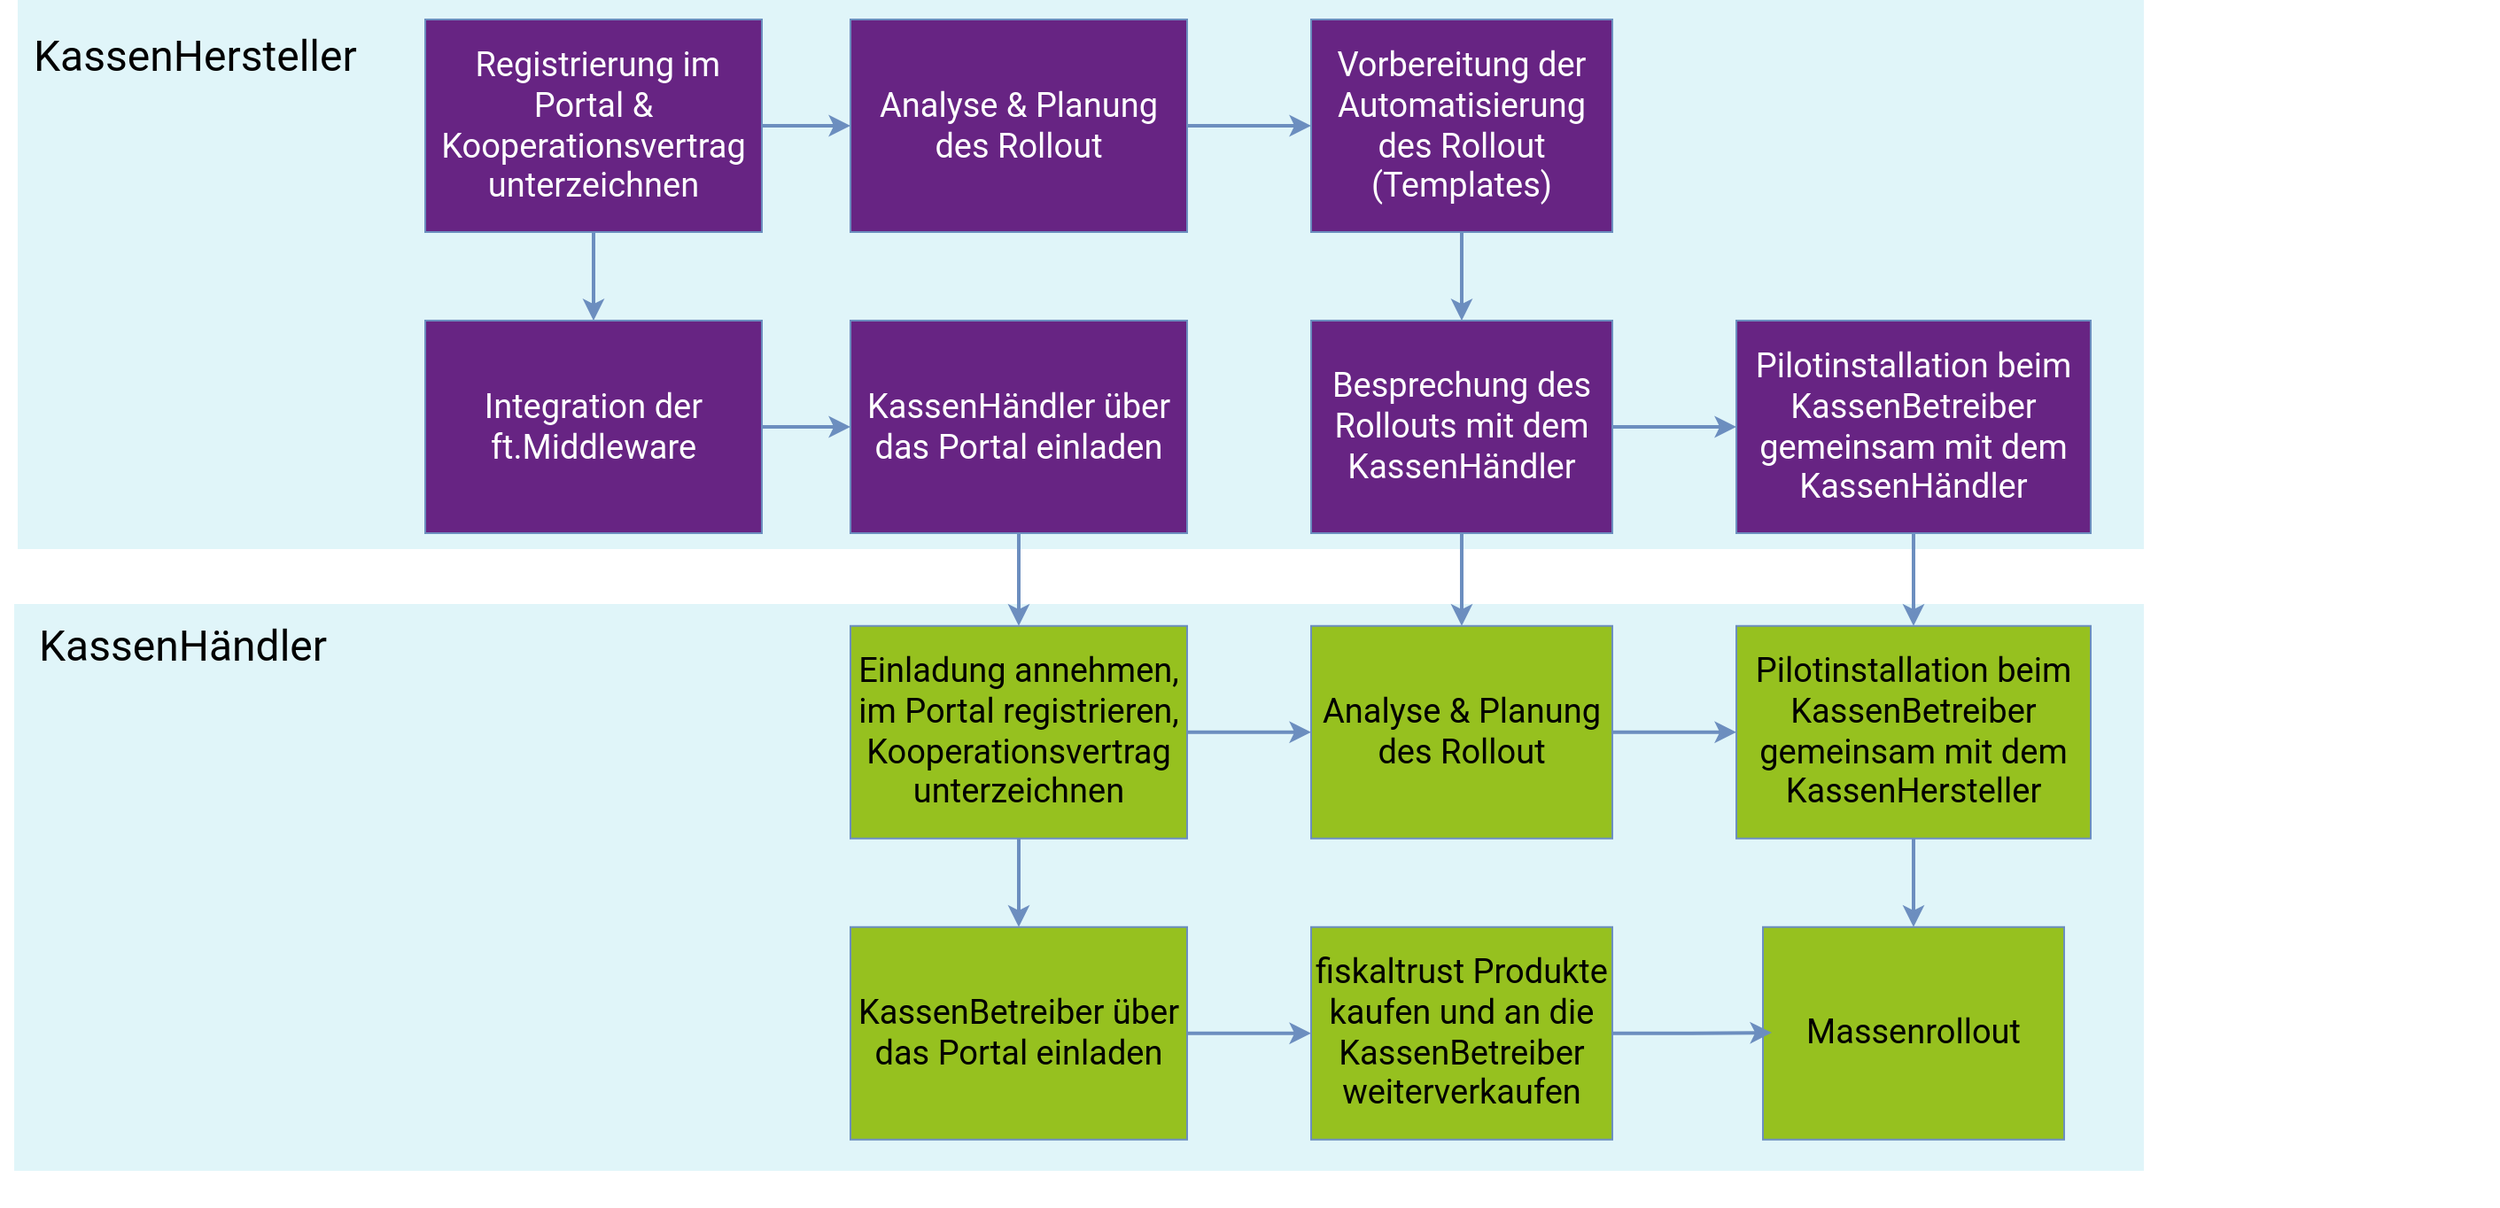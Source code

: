 <mxfile version="13.9.9" type="device"><diagram id="Iw5pZHYPlJWXZ39yE20U" name="Page-1"><mxGraphModel dx="1106" dy="1183" grid="1" gridSize="10" guides="1" tooltips="1" connect="1" arrows="1" fold="1" page="0" pageScale="1" pageWidth="827" pageHeight="1169" math="0" shadow="0"><root><mxCell id="0"/><mxCell id="1" parent="0"/><mxCell id="CatUvQff9bPDwD3BzPvU-1" value="" style="group" vertex="1" connectable="0" parent="1"><mxGeometry x="160" y="-21" width="1400" height="170" as="geometry"/></mxCell><mxCell id="CatUvQff9bPDwD3BzPvU-2" value="" style="strokeColor=none;opacity=30;fillColor=#99dceb;" vertex="1" parent="CatUvQff9bPDwD3BzPvU-1"><mxGeometry y="-140" width="1200" height="310" as="geometry"/></mxCell><mxCell id="CatUvQff9bPDwD3BzPvU-3" value="" style="group;align=left;" vertex="1" connectable="0" parent="1"><mxGeometry x="150" y="180" width="1408" height="340" as="geometry"/></mxCell><mxCell id="CatUvQff9bPDwD3BzPvU-4" value="" style="strokeColor=none;opacity=30;fillColor=#99dceb;" vertex="1" parent="CatUvQff9bPDwD3BzPvU-3"><mxGeometry x="8" width="1202" height="320" as="geometry"/></mxCell><mxCell id="CatUvQff9bPDwD3BzPvU-5" value="&lt;p&gt;&lt;font face=&quot;Roboto&quot; style=&quot;font-size: 24px&quot;&gt;KassenHändler&lt;/font&gt;&lt;/p&gt;" style="text;html=1;strokeColor=none;fillColor=none;align=left;verticalAlign=middle;whiteSpace=wrap;rounded=0;" vertex="1" parent="CatUvQff9bPDwD3BzPvU-3"><mxGeometry x="20" y="12.377" width="270" height="23.636" as="geometry"/></mxCell><mxCell id="CatUvQff9bPDwD3BzPvU-6" value="&lt;font face=&quot;Roboto&quot; data-font-src=&quot;https://fonts.googleapis.com/css?family=Roboto&quot; style=&quot;font-size: 19px&quot;&gt;Einladung annehmen, im Portal registrieren, Kooperationsvertrag unterzeichnen&lt;/font&gt;" style="rounded=0;whiteSpace=wrap;html=1;strokeColor=#6c8ebf;fillColor=#96C11F;" vertex="1" parent="CatUvQff9bPDwD3BzPvU-3"><mxGeometry x="480" y="12.38" width="190" height="120" as="geometry"/></mxCell><mxCell id="CatUvQff9bPDwD3BzPvU-7" value="&lt;font face=&quot;Roboto&quot; style=&quot;font-size: 19px&quot;&gt;KassenBetreiber über das Portal einladen&lt;/font&gt;" style="rounded=0;whiteSpace=wrap;html=1;strokeColor=#6c8ebf;fillColor=#96C11F;" vertex="1" parent="CatUvQff9bPDwD3BzPvU-3"><mxGeometry x="480" y="182.38" width="190" height="120" as="geometry"/></mxCell><mxCell id="CatUvQff9bPDwD3BzPvU-8" value="" style="edgeStyle=orthogonalEdgeStyle;rounded=0;orthogonalLoop=1;jettySize=auto;html=1;fillColor=#dae8fc;strokeColor=#6c8ebf;strokeWidth=2;" edge="1" parent="CatUvQff9bPDwD3BzPvU-3" source="CatUvQff9bPDwD3BzPvU-6" target="CatUvQff9bPDwD3BzPvU-7"><mxGeometry relative="1" as="geometry"/></mxCell><mxCell id="CatUvQff9bPDwD3BzPvU-9" value="&lt;font face=&quot;Roboto&quot; style=&quot;font-size: 19px&quot;&gt;Analyse &amp;amp; Planung des Rollout&lt;/font&gt;" style="rounded=0;whiteSpace=wrap;html=1;strokeColor=#6c8ebf;fillColor=#96C11F;" vertex="1" parent="CatUvQff9bPDwD3BzPvU-3"><mxGeometry x="740" y="12.38" width="170" height="120" as="geometry"/></mxCell><mxCell id="CatUvQff9bPDwD3BzPvU-10" value="" style="edgeStyle=orthogonalEdgeStyle;rounded=0;orthogonalLoop=1;jettySize=auto;html=1;fillColor=#dae8fc;strokeColor=#6c8ebf;exitX=1;exitY=0.5;exitDx=0;exitDy=0;entryX=0;entryY=0.5;entryDx=0;entryDy=0;strokeWidth=2;" edge="1" parent="CatUvQff9bPDwD3BzPvU-3" source="CatUvQff9bPDwD3BzPvU-6" target="CatUvQff9bPDwD3BzPvU-9"><mxGeometry relative="1" as="geometry"><mxPoint x="670" y="252.38" as="sourcePoint"/><mxPoint x="710" y="252.38" as="targetPoint"/></mxGeometry></mxCell><mxCell id="CatUvQff9bPDwD3BzPvU-11" value="&lt;font face=&quot;Roboto&quot; style=&quot;font-size: 19px&quot;&gt;fiskaltrust Produkte kaufen und an die KassenBetreiber weiterverkaufen&lt;/font&gt;" style="rounded=0;whiteSpace=wrap;html=1;strokeColor=#6c8ebf;fillColor=#96C11F;" vertex="1" parent="CatUvQff9bPDwD3BzPvU-3"><mxGeometry x="740" y="182.38" width="170" height="120" as="geometry"/></mxCell><mxCell id="CatUvQff9bPDwD3BzPvU-12" value="" style="edgeStyle=orthogonalEdgeStyle;rounded=0;orthogonalLoop=1;jettySize=auto;html=1;fillColor=#dae8fc;strokeColor=#6c8ebf;strokeWidth=2;" edge="1" parent="CatUvQff9bPDwD3BzPvU-3" source="CatUvQff9bPDwD3BzPvU-7" target="CatUvQff9bPDwD3BzPvU-11"><mxGeometry relative="1" as="geometry"><mxPoint x="700" y="242.38" as="targetPoint"/></mxGeometry></mxCell><mxCell id="CatUvQff9bPDwD3BzPvU-13" value="&lt;font face=&quot;Roboto&quot; style=&quot;font-size: 19px&quot;&gt;Pilotinstallation beim KassenBetreiber gemeinsam mit dem KassenHersteller&lt;/font&gt;" style="rounded=0;whiteSpace=wrap;html=1;strokeColor=#6c8ebf;fillColor=#96C11F;" vertex="1" parent="CatUvQff9bPDwD3BzPvU-3"><mxGeometry x="980" y="12.38" width="200" height="120" as="geometry"/></mxCell><mxCell id="CatUvQff9bPDwD3BzPvU-14" value="" style="edgeStyle=orthogonalEdgeStyle;rounded=0;orthogonalLoop=1;jettySize=auto;html=1;fillColor=#dae8fc;strokeColor=#6c8ebf;exitX=1;exitY=0.5;exitDx=0;exitDy=0;strokeWidth=2;" edge="1" parent="CatUvQff9bPDwD3BzPvU-3" source="CatUvQff9bPDwD3BzPvU-9" target="CatUvQff9bPDwD3BzPvU-13"><mxGeometry relative="1" as="geometry"><mxPoint x="430" y="82.38" as="sourcePoint"/><mxPoint x="510" y="82.38" as="targetPoint"/></mxGeometry></mxCell><mxCell id="CatUvQff9bPDwD3BzPvU-15" value="&lt;font face=&quot;Roboto&quot; style=&quot;font-size: 19px&quot;&gt;Massenrollout&lt;/font&gt;" style="rounded=0;whiteSpace=wrap;html=1;strokeColor=#6c8ebf;fillColor=#96C11F;" vertex="1" parent="CatUvQff9bPDwD3BzPvU-3"><mxGeometry x="995" y="182.38" width="170" height="120" as="geometry"/></mxCell><mxCell id="CatUvQff9bPDwD3BzPvU-16" value="" style="edgeStyle=orthogonalEdgeStyle;rounded=0;orthogonalLoop=1;jettySize=auto;html=1;fillColor=#dae8fc;strokeColor=#6c8ebf;entryX=0.5;entryY=0;entryDx=0;entryDy=0;strokeWidth=2;" edge="1" parent="CatUvQff9bPDwD3BzPvU-3" source="CatUvQff9bPDwD3BzPvU-13" target="CatUvQff9bPDwD3BzPvU-15"><mxGeometry relative="1" as="geometry"><mxPoint x="680" y="82.38" as="sourcePoint"/><mxPoint x="750" y="82.38" as="targetPoint"/></mxGeometry></mxCell><mxCell id="CatUvQff9bPDwD3BzPvU-17" value="" style="edgeStyle=orthogonalEdgeStyle;rounded=0;orthogonalLoop=1;jettySize=auto;html=1;fillColor=#dae8fc;strokeColor=#6c8ebf;exitX=1;exitY=0.5;exitDx=0;exitDy=0;strokeWidth=2;" edge="1" parent="CatUvQff9bPDwD3BzPvU-3" source="CatUvQff9bPDwD3BzPvU-11"><mxGeometry relative="1" as="geometry"><mxPoint x="670" y="252.38" as="sourcePoint"/><mxPoint x="1000" y="242" as="targetPoint"/></mxGeometry></mxCell><mxCell id="CatUvQff9bPDwD3BzPvU-18" value="" style="edgeStyle=orthogonalEdgeStyle;rounded=0;orthogonalLoop=1;jettySize=auto;html=1;fillColor=#dae8fc;strokeColor=#6c8ebf;strokeWidth=2;" edge="1" parent="1" source="CatUvQff9bPDwD3BzPvU-19" target="CatUvQff9bPDwD3BzPvU-21"><mxGeometry relative="1" as="geometry"/></mxCell><mxCell id="CatUvQff9bPDwD3BzPvU-19" value="&lt;font face=&quot;Roboto&quot; data-font-src=&quot;https://fonts.googleapis.com/css?family=Roboto&quot; style=&quot;font-size: 19px&quot;&gt;&amp;nbsp;Registrierung im Portal &amp;amp; Kooperationsvertrag unterzeichnen&lt;/font&gt;" style="rounded=0;whiteSpace=wrap;html=1;strokeColor=#6c8ebf;fillColor=#672483;fontColor=#FFFFFF;" vertex="1" parent="1"><mxGeometry x="390" y="-150" width="190" height="120" as="geometry"/></mxCell><mxCell id="CatUvQff9bPDwD3BzPvU-20" value="" style="edgeStyle=orthogonalEdgeStyle;rounded=0;orthogonalLoop=1;jettySize=auto;html=1;fillColor=#dae8fc;strokeColor=#6c8ebf;strokeWidth=2;entryX=0.5;entryY=0;entryDx=0;entryDy=0;exitX=0.5;exitY=1;exitDx=0;exitDy=0;" edge="1" parent="1" source="CatUvQff9bPDwD3BzPvU-24" target="CatUvQff9bPDwD3BzPvU-6"><mxGeometry relative="1" as="geometry"><mxPoint x="610" y="80" as="targetPoint"/></mxGeometry></mxCell><mxCell id="CatUvQff9bPDwD3BzPvU-21" value="&lt;font face=&quot;Roboto&quot; style=&quot;font-size: 19px&quot;&gt;Integration der ft.Middleware&lt;/font&gt;" style="rounded=0;whiteSpace=wrap;html=1;strokeColor=#6c8ebf;fontColor=#FFFFFF;fillColor=#672483;" vertex="1" parent="1"><mxGeometry x="390" y="20" width="190" height="120" as="geometry"/></mxCell><mxCell id="CatUvQff9bPDwD3BzPvU-22" value="&lt;font face=&quot;Roboto&quot; style=&quot;font-size: 19px&quot;&gt;Analyse &amp;amp; Planung des Rollout&lt;/font&gt;" style="rounded=0;whiteSpace=wrap;html=1;strokeColor=#6c8ebf;fontColor=#FFFFFF;fillColor=#672483;" vertex="1" parent="1"><mxGeometry x="630" y="-150" width="190" height="120" as="geometry"/></mxCell><mxCell id="CatUvQff9bPDwD3BzPvU-23" value="" style="edgeStyle=orthogonalEdgeStyle;rounded=0;orthogonalLoop=1;jettySize=auto;html=1;fillColor=#dae8fc;strokeColor=#6c8ebf;exitX=1;exitY=0.5;exitDx=0;exitDy=0;entryX=0;entryY=0.5;entryDx=0;entryDy=0;strokeWidth=2;" edge="1" parent="1" source="CatUvQff9bPDwD3BzPvU-19" target="CatUvQff9bPDwD3BzPvU-22"><mxGeometry relative="1" as="geometry"><mxPoint x="580" y="90" as="sourcePoint"/><mxPoint x="620" y="90" as="targetPoint"/></mxGeometry></mxCell><mxCell id="CatUvQff9bPDwD3BzPvU-24" value="&lt;font face=&quot;Roboto&quot; style=&quot;font-size: 19px&quot;&gt;KassenHändler über das Portal einladen&lt;/font&gt;" style="rounded=0;whiteSpace=wrap;html=1;strokeColor=#6c8ebf;fontColor=#FFFFFF;fillColor=#672483;" vertex="1" parent="1"><mxGeometry x="630" y="20" width="190" height="120" as="geometry"/></mxCell><mxCell id="CatUvQff9bPDwD3BzPvU-25" value="&lt;font face=&quot;Roboto&quot; style=&quot;font-size: 19px&quot;&gt;Vorbereitung der Automatisierung des Rollout (Templates)&lt;/font&gt;" style="rounded=0;whiteSpace=wrap;html=1;strokeColor=#6c8ebf;fontColor=#FFFFFF;fillColor=#672483;" vertex="1" parent="1"><mxGeometry x="890" y="-150" width="170" height="120" as="geometry"/></mxCell><mxCell id="CatUvQff9bPDwD3BzPvU-26" value="" style="edgeStyle=orthogonalEdgeStyle;rounded=0;orthogonalLoop=1;jettySize=auto;html=1;fillColor=#dae8fc;strokeColor=#6c8ebf;exitX=1;exitY=0.5;exitDx=0;exitDy=0;strokeWidth=2;" edge="1" parent="1" source="CatUvQff9bPDwD3BzPvU-22" target="CatUvQff9bPDwD3BzPvU-25"><mxGeometry relative="1" as="geometry"><mxPoint x="580" y="-80" as="sourcePoint"/><mxPoint x="660" y="-80" as="targetPoint"/></mxGeometry></mxCell><mxCell id="CatUvQff9bPDwD3BzPvU-27" value="&lt;font face=&quot;Roboto&quot; style=&quot;font-size: 19px&quot;&gt;Besprechung des Rollouts mit dem KassenHändler&lt;/font&gt;" style="rounded=0;whiteSpace=wrap;html=1;strokeColor=#6c8ebf;fontColor=#FFFFFF;fillColor=#672483;" vertex="1" parent="1"><mxGeometry x="890" y="20" width="170" height="120" as="geometry"/></mxCell><mxCell id="CatUvQff9bPDwD3BzPvU-28" value="" style="edgeStyle=orthogonalEdgeStyle;rounded=0;orthogonalLoop=1;jettySize=auto;html=1;fillColor=#dae8fc;strokeColor=#6c8ebf;entryX=0.5;entryY=0;entryDx=0;entryDy=0;strokeWidth=2;" edge="1" parent="1" source="CatUvQff9bPDwD3BzPvU-25" target="CatUvQff9bPDwD3BzPvU-27"><mxGeometry relative="1" as="geometry"><mxPoint x="830" y="-80" as="sourcePoint"/><mxPoint x="900" y="-80" as="targetPoint"/></mxGeometry></mxCell><mxCell id="CatUvQff9bPDwD3BzPvU-29" value="&lt;font face=&quot;Roboto&quot; style=&quot;font-size: 19px&quot;&gt;Pilotinstallation beim KassenBetreiber gemeinsam mit dem KassenHändler&lt;/font&gt;" style="rounded=0;whiteSpace=wrap;html=1;strokeColor=#6c8ebf;fontColor=#FFFFFF;fillColor=#672483;" vertex="1" parent="1"><mxGeometry x="1130" y="20" width="200" height="120" as="geometry"/></mxCell><mxCell id="CatUvQff9bPDwD3BzPvU-30" value="" style="edgeStyle=orthogonalEdgeStyle;rounded=0;orthogonalLoop=1;jettySize=auto;html=1;fillColor=#dae8fc;strokeColor=#6c8ebf;exitX=1;exitY=0.5;exitDx=0;exitDy=0;entryX=0;entryY=0.5;entryDx=0;entryDy=0;strokeWidth=2;" edge="1" parent="1" source="CatUvQff9bPDwD3BzPvU-27" target="CatUvQff9bPDwD3BzPvU-29"><mxGeometry relative="1" as="geometry"><mxPoint x="580" y="90" as="sourcePoint"/><mxPoint x="660" y="90" as="targetPoint"/></mxGeometry></mxCell><mxCell id="CatUvQff9bPDwD3BzPvU-31" value="&lt;p&gt;&lt;font face=&quot;Roboto&quot; style=&quot;font-size: 24px&quot;&gt;KassenHersteller&lt;/font&gt;&lt;/p&gt;" style="text;html=1;strokeColor=none;fillColor=none;align=left;verticalAlign=middle;whiteSpace=wrap;rounded=0;" vertex="1" parent="1"><mxGeometry x="167" y="-140" width="192" height="22" as="geometry"/></mxCell><mxCell id="CatUvQff9bPDwD3BzPvU-32" value="" style="edgeStyle=orthogonalEdgeStyle;rounded=0;orthogonalLoop=1;jettySize=auto;html=1;fillColor=#dae8fc;strokeColor=#6c8ebf;exitX=1;exitY=0.5;exitDx=0;exitDy=0;entryX=0;entryY=0.5;entryDx=0;entryDy=0;strokeWidth=2;" edge="1" parent="1" source="CatUvQff9bPDwD3BzPvU-21" target="CatUvQff9bPDwD3BzPvU-24"><mxGeometry relative="1" as="geometry"><mxPoint x="590" y="-80" as="sourcePoint"/><mxPoint x="640" y="-80" as="targetPoint"/></mxGeometry></mxCell><mxCell id="CatUvQff9bPDwD3BzPvU-33" value="" style="edgeStyle=orthogonalEdgeStyle;rounded=0;orthogonalLoop=1;jettySize=auto;html=1;fillColor=#dae8fc;strokeColor=#6c8ebf;strokeWidth=2;entryX=0.5;entryY=0;entryDx=0;entryDy=0;" edge="1" parent="1" source="CatUvQff9bPDwD3BzPvU-27" target="CatUvQff9bPDwD3BzPvU-9"><mxGeometry relative="1" as="geometry"><mxPoint x="735" y="202.38" as="targetPoint"/><mxPoint x="735" y="150" as="sourcePoint"/></mxGeometry></mxCell><mxCell id="CatUvQff9bPDwD3BzPvU-34" value="" style="edgeStyle=orthogonalEdgeStyle;rounded=0;orthogonalLoop=1;jettySize=auto;html=1;fillColor=#dae8fc;strokeColor=#6c8ebf;strokeWidth=2;entryX=0.5;entryY=0;entryDx=0;entryDy=0;exitX=0.5;exitY=1;exitDx=0;exitDy=0;" edge="1" parent="1" source="CatUvQff9bPDwD3BzPvU-29" target="CatUvQff9bPDwD3BzPvU-13"><mxGeometry relative="1" as="geometry"><mxPoint x="745" y="212.38" as="targetPoint"/><mxPoint x="745" y="160" as="sourcePoint"/></mxGeometry></mxCell></root></mxGraphModel></diagram></mxfile>
